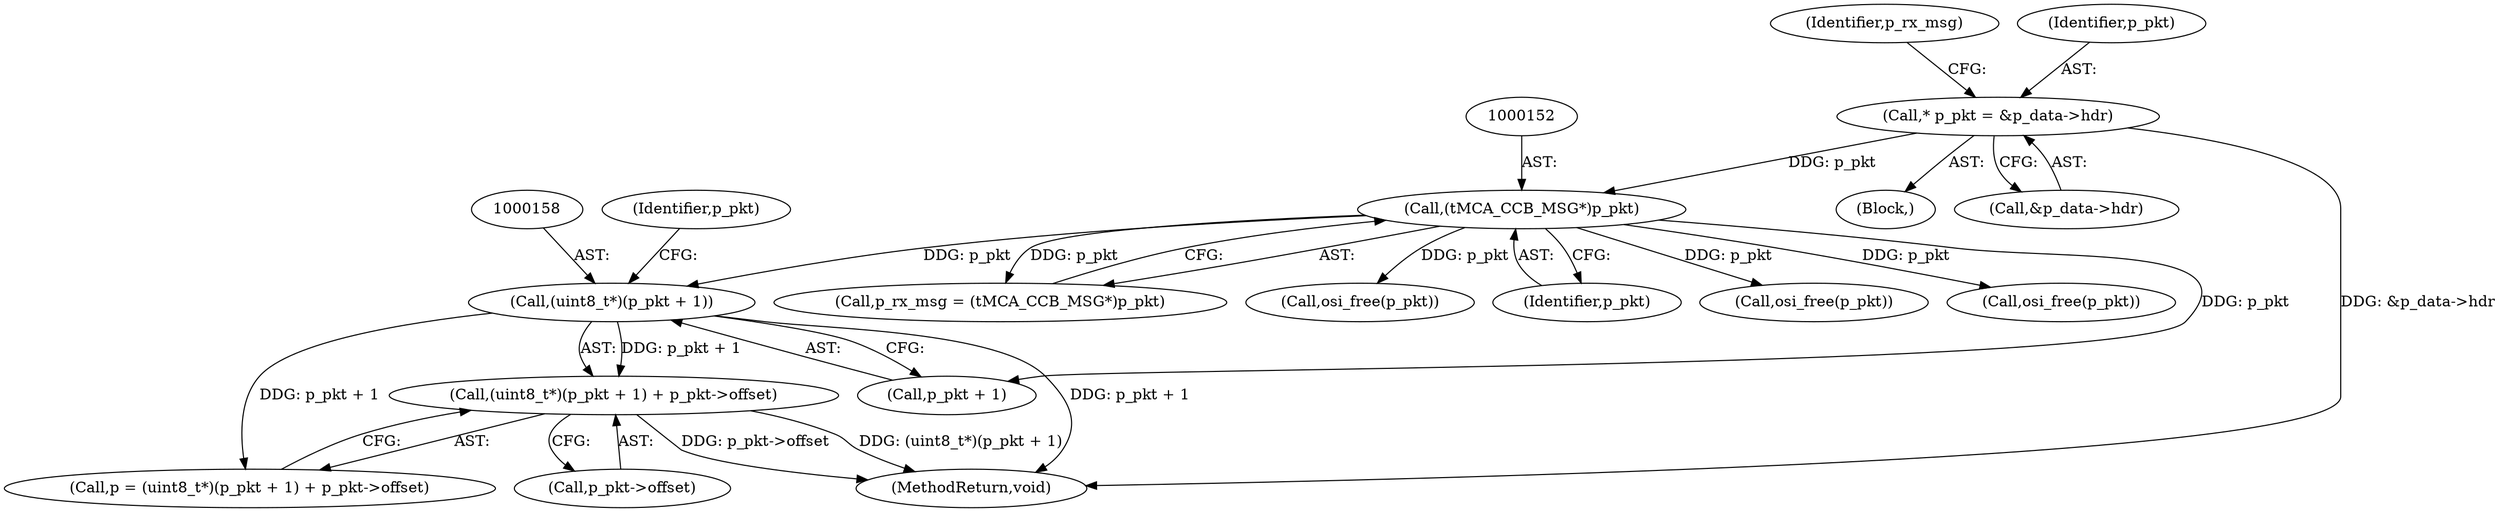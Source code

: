 digraph "0_Android_5216e6120160b28d76e9ee4dff9995e772647511@pointer" {
"1000156" [label="(Call,(uint8_t*)(p_pkt + 1) + p_pkt->offset)"];
"1000157" [label="(Call,(uint8_t*)(p_pkt + 1))"];
"1000151" [label="(Call,(tMCA_CCB_MSG*)p_pkt)"];
"1000117" [label="(Call,* p_pkt = &p_data->hdr)"];
"1000739" [label="(Call,osi_free(p_pkt))"];
"1000115" [label="(Block,)"];
"1000129" [label="(Identifier,p_rx_msg)"];
"1000118" [label="(Identifier,p_pkt)"];
"1000149" [label="(Call,p_rx_msg = (tMCA_CCB_MSG*)p_pkt)"];
"1000154" [label="(Call,p = (uint8_t*)(p_pkt + 1) + p_pkt->offset)"];
"1000151" [label="(Call,(tMCA_CCB_MSG*)p_pkt)"];
"1000330" [label="(Call,osi_free(p_pkt))"];
"1000162" [label="(Call,p_pkt->offset)"];
"1000157" [label="(Call,(uint8_t*)(p_pkt + 1))"];
"1000153" [label="(Identifier,p_pkt)"];
"1000722" [label="(Call,osi_free(p_pkt))"];
"1000119" [label="(Call,&p_data->hdr)"];
"1000117" [label="(Call,* p_pkt = &p_data->hdr)"];
"1000741" [label="(MethodReturn,void)"];
"1000156" [label="(Call,(uint8_t*)(p_pkt + 1) + p_pkt->offset)"];
"1000159" [label="(Call,p_pkt + 1)"];
"1000163" [label="(Identifier,p_pkt)"];
"1000156" -> "1000154"  [label="AST: "];
"1000156" -> "1000162"  [label="CFG: "];
"1000157" -> "1000156"  [label="AST: "];
"1000162" -> "1000156"  [label="AST: "];
"1000154" -> "1000156"  [label="CFG: "];
"1000156" -> "1000741"  [label="DDG: (uint8_t*)(p_pkt + 1)"];
"1000156" -> "1000741"  [label="DDG: p_pkt->offset"];
"1000157" -> "1000156"  [label="DDG: p_pkt + 1"];
"1000157" -> "1000159"  [label="CFG: "];
"1000158" -> "1000157"  [label="AST: "];
"1000159" -> "1000157"  [label="AST: "];
"1000163" -> "1000157"  [label="CFG: "];
"1000157" -> "1000741"  [label="DDG: p_pkt + 1"];
"1000157" -> "1000154"  [label="DDG: p_pkt + 1"];
"1000151" -> "1000157"  [label="DDG: p_pkt"];
"1000151" -> "1000149"  [label="AST: "];
"1000151" -> "1000153"  [label="CFG: "];
"1000152" -> "1000151"  [label="AST: "];
"1000153" -> "1000151"  [label="AST: "];
"1000149" -> "1000151"  [label="CFG: "];
"1000151" -> "1000149"  [label="DDG: p_pkt"];
"1000117" -> "1000151"  [label="DDG: p_pkt"];
"1000151" -> "1000159"  [label="DDG: p_pkt"];
"1000151" -> "1000330"  [label="DDG: p_pkt"];
"1000151" -> "1000722"  [label="DDG: p_pkt"];
"1000151" -> "1000739"  [label="DDG: p_pkt"];
"1000117" -> "1000115"  [label="AST: "];
"1000117" -> "1000119"  [label="CFG: "];
"1000118" -> "1000117"  [label="AST: "];
"1000119" -> "1000117"  [label="AST: "];
"1000129" -> "1000117"  [label="CFG: "];
"1000117" -> "1000741"  [label="DDG: &p_data->hdr"];
}
